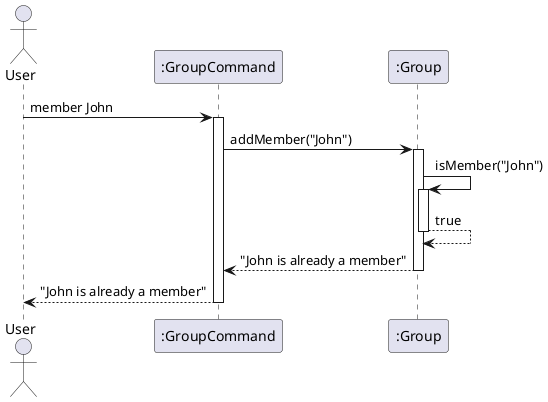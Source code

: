 @startuml
actor User
participant ":GroupCommand" as GroupCommand
participant ":Group" as Group

User -> GroupCommand: member John
activate GroupCommand

GroupCommand -> Group: addMember("John")
activate Group

Group -> Group: isMember("John")
activate Group
Group --> Group: true
deactivate Group

Group --> GroupCommand: "John is already a member"
deactivate Group

GroupCommand --> User: "John is already a member"
deactivate GroupCommand
@enduml